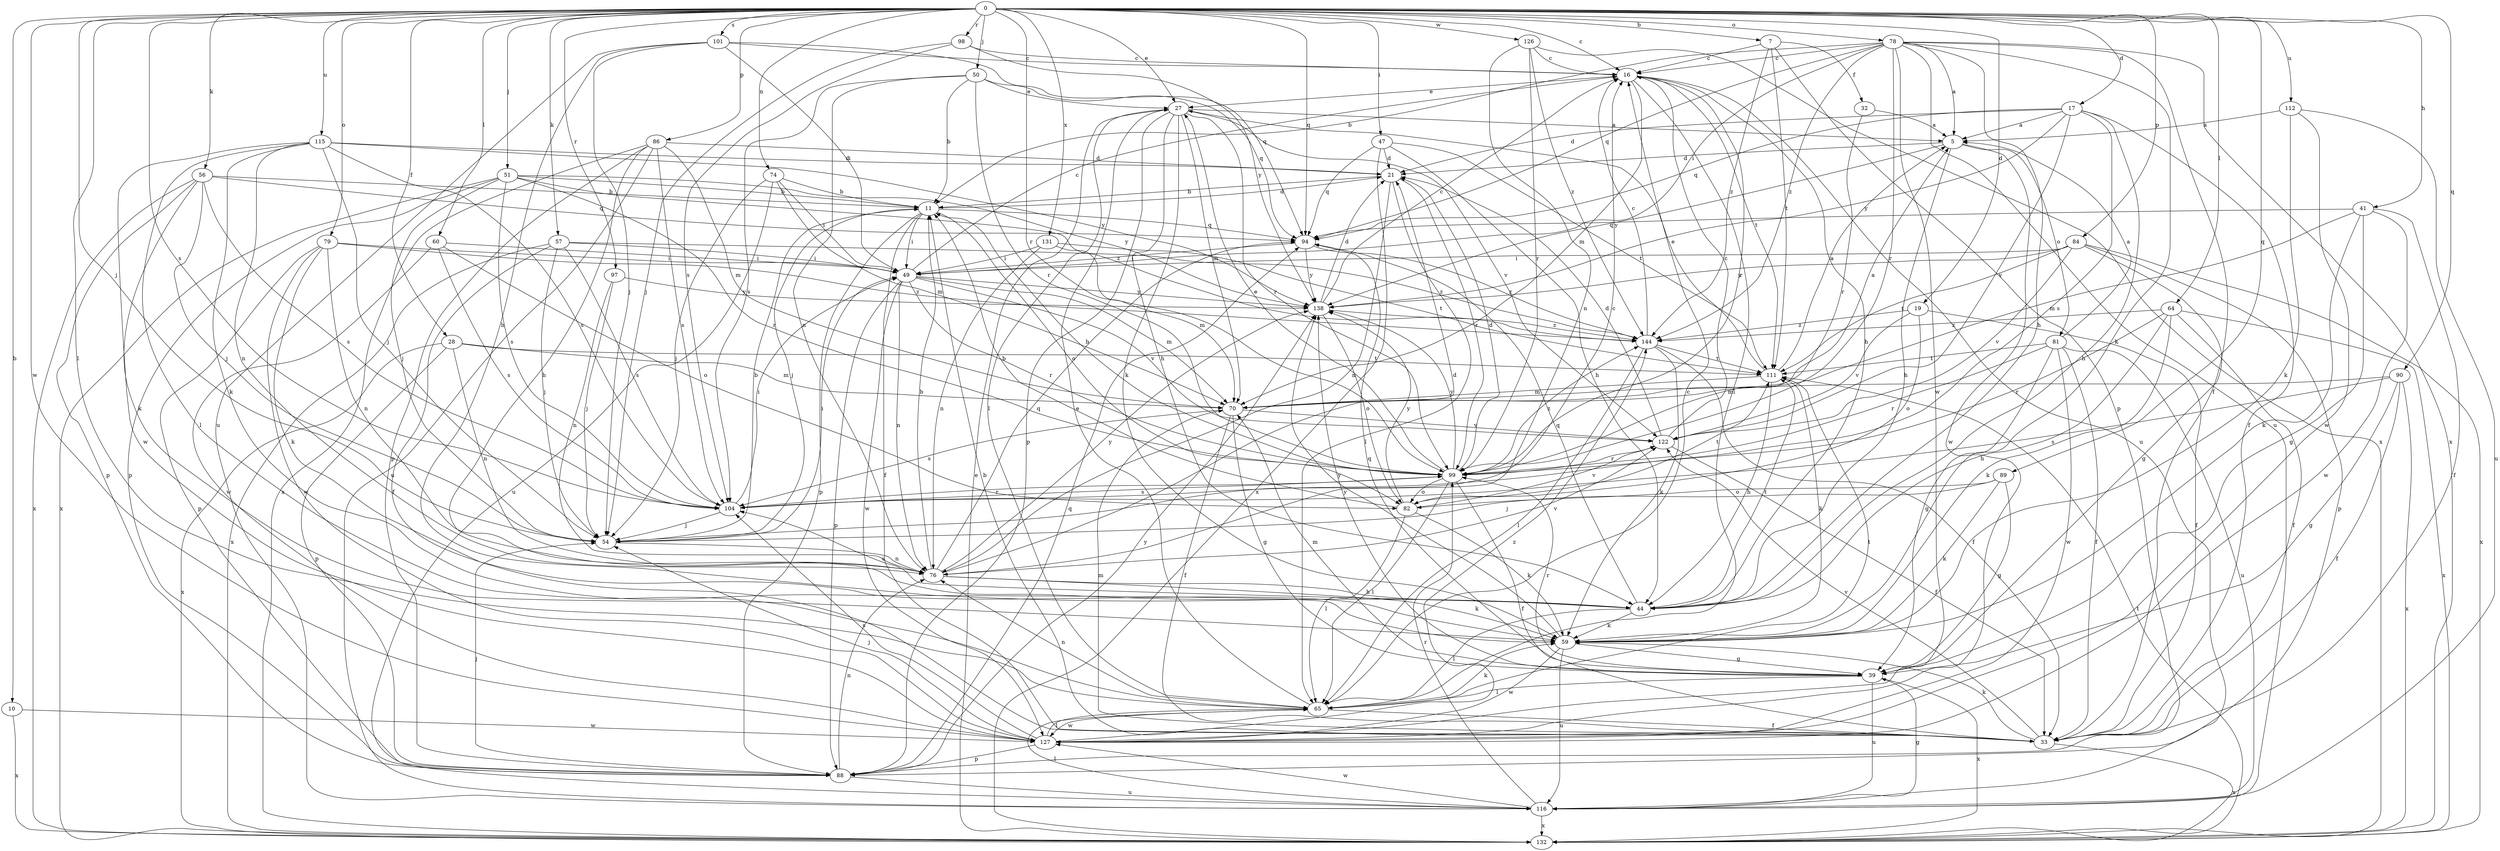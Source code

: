 strict digraph  {
0;
5;
7;
10;
11;
16;
17;
19;
21;
27;
28;
32;
33;
39;
41;
44;
47;
49;
50;
51;
54;
56;
57;
59;
60;
64;
65;
70;
74;
76;
78;
79;
81;
82;
84;
86;
88;
89;
90;
94;
97;
98;
99;
101;
104;
111;
112;
115;
116;
122;
126;
127;
131;
132;
138;
144;
0 -> 7  [label=b];
0 -> 10  [label=b];
0 -> 16  [label=c];
0 -> 17  [label=d];
0 -> 19  [label=d];
0 -> 27  [label=e];
0 -> 28  [label=f];
0 -> 41  [label=h];
0 -> 47  [label=i];
0 -> 50  [label=j];
0 -> 51  [label=j];
0 -> 54  [label=j];
0 -> 56  [label=k];
0 -> 57  [label=k];
0 -> 60  [label=l];
0 -> 64  [label=l];
0 -> 65  [label=l];
0 -> 74  [label=n];
0 -> 78  [label=o];
0 -> 79  [label=o];
0 -> 84  [label=p];
0 -> 86  [label=p];
0 -> 89  [label=q];
0 -> 90  [label=q];
0 -> 94  [label=q];
0 -> 97  [label=r];
0 -> 98  [label=r];
0 -> 99  [label=r];
0 -> 101  [label=s];
0 -> 104  [label=s];
0 -> 112  [label=u];
0 -> 115  [label=u];
0 -> 126  [label=w];
0 -> 127  [label=w];
0 -> 131  [label=x];
5 -> 21  [label=d];
5 -> 44  [label=h];
5 -> 81  [label=o];
5 -> 127  [label=w];
5 -> 138  [label=y];
7 -> 16  [label=c];
7 -> 32  [label=f];
7 -> 88  [label=p];
7 -> 111  [label=t];
7 -> 144  [label=z];
10 -> 127  [label=w];
10 -> 132  [label=x];
11 -> 21  [label=d];
11 -> 33  [label=f];
11 -> 49  [label=i];
11 -> 54  [label=j];
11 -> 82  [label=o];
11 -> 88  [label=p];
11 -> 94  [label=q];
16 -> 27  [label=e];
16 -> 44  [label=h];
16 -> 65  [label=l];
16 -> 70  [label=m];
16 -> 99  [label=r];
16 -> 111  [label=t];
16 -> 116  [label=u];
17 -> 5  [label=a];
17 -> 21  [label=d];
17 -> 33  [label=f];
17 -> 44  [label=h];
17 -> 94  [label=q];
17 -> 104  [label=s];
17 -> 122  [label=v];
17 -> 138  [label=y];
19 -> 33  [label=f];
19 -> 82  [label=o];
19 -> 122  [label=v];
19 -> 144  [label=z];
21 -> 11  [label=b];
21 -> 65  [label=l];
21 -> 76  [label=n];
21 -> 99  [label=r];
27 -> 5  [label=a];
27 -> 44  [label=h];
27 -> 59  [label=k];
27 -> 65  [label=l];
27 -> 70  [label=m];
27 -> 88  [label=p];
27 -> 99  [label=r];
27 -> 122  [label=v];
28 -> 70  [label=m];
28 -> 76  [label=n];
28 -> 88  [label=p];
28 -> 111  [label=t];
28 -> 132  [label=x];
32 -> 5  [label=a];
32 -> 99  [label=r];
33 -> 11  [label=b];
33 -> 59  [label=k];
33 -> 70  [label=m];
33 -> 122  [label=v];
33 -> 132  [label=x];
39 -> 65  [label=l];
39 -> 70  [label=m];
39 -> 94  [label=q];
39 -> 99  [label=r];
39 -> 116  [label=u];
39 -> 132  [label=x];
39 -> 138  [label=y];
41 -> 33  [label=f];
41 -> 39  [label=g];
41 -> 59  [label=k];
41 -> 70  [label=m];
41 -> 94  [label=q];
41 -> 127  [label=w];
44 -> 59  [label=k];
44 -> 65  [label=l];
44 -> 94  [label=q];
44 -> 104  [label=s];
44 -> 111  [label=t];
47 -> 21  [label=d];
47 -> 44  [label=h];
47 -> 94  [label=q];
47 -> 111  [label=t];
47 -> 132  [label=x];
49 -> 16  [label=c];
49 -> 70  [label=m];
49 -> 76  [label=n];
49 -> 88  [label=p];
49 -> 99  [label=r];
49 -> 122  [label=v];
49 -> 127  [label=w];
49 -> 138  [label=y];
50 -> 11  [label=b];
50 -> 27  [label=e];
50 -> 76  [label=n];
50 -> 94  [label=q];
50 -> 99  [label=r];
50 -> 104  [label=s];
51 -> 11  [label=b];
51 -> 54  [label=j];
51 -> 88  [label=p];
51 -> 99  [label=r];
51 -> 104  [label=s];
51 -> 132  [label=x];
51 -> 138  [label=y];
51 -> 144  [label=z];
54 -> 11  [label=b];
54 -> 16  [label=c];
54 -> 49  [label=i];
54 -> 76  [label=n];
56 -> 11  [label=b];
56 -> 54  [label=j];
56 -> 59  [label=k];
56 -> 88  [label=p];
56 -> 94  [label=q];
56 -> 104  [label=s];
56 -> 132  [label=x];
57 -> 33  [label=f];
57 -> 49  [label=i];
57 -> 54  [label=j];
57 -> 104  [label=s];
57 -> 132  [label=x];
57 -> 144  [label=z];
59 -> 39  [label=g];
59 -> 116  [label=u];
59 -> 127  [label=w];
59 -> 138  [label=y];
60 -> 49  [label=i];
60 -> 82  [label=o];
60 -> 104  [label=s];
60 -> 127  [label=w];
64 -> 33  [label=f];
64 -> 44  [label=h];
64 -> 59  [label=k];
64 -> 99  [label=r];
64 -> 132  [label=x];
64 -> 144  [label=z];
65 -> 16  [label=c];
65 -> 27  [label=e];
65 -> 33  [label=f];
65 -> 59  [label=k];
65 -> 76  [label=n];
65 -> 111  [label=t];
65 -> 127  [label=w];
70 -> 5  [label=a];
70 -> 33  [label=f];
70 -> 39  [label=g];
70 -> 104  [label=s];
70 -> 122  [label=v];
74 -> 11  [label=b];
74 -> 49  [label=i];
74 -> 54  [label=j];
74 -> 70  [label=m];
74 -> 116  [label=u];
76 -> 11  [label=b];
76 -> 21  [label=d];
76 -> 44  [label=h];
76 -> 59  [label=k];
76 -> 94  [label=q];
76 -> 122  [label=v];
76 -> 138  [label=y];
78 -> 5  [label=a];
78 -> 11  [label=b];
78 -> 16  [label=c];
78 -> 33  [label=f];
78 -> 44  [label=h];
78 -> 49  [label=i];
78 -> 59  [label=k];
78 -> 94  [label=q];
78 -> 99  [label=r];
78 -> 116  [label=u];
78 -> 127  [label=w];
78 -> 132  [label=x];
78 -> 144  [label=z];
79 -> 49  [label=i];
79 -> 59  [label=k];
79 -> 76  [label=n];
79 -> 88  [label=p];
79 -> 127  [label=w];
79 -> 144  [label=z];
81 -> 5  [label=a];
81 -> 33  [label=f];
81 -> 39  [label=g];
81 -> 99  [label=r];
81 -> 111  [label=t];
81 -> 116  [label=u];
81 -> 127  [label=w];
82 -> 11  [label=b];
82 -> 59  [label=k];
82 -> 65  [label=l];
82 -> 111  [label=t];
82 -> 122  [label=v];
82 -> 138  [label=y];
84 -> 39  [label=g];
84 -> 49  [label=i];
84 -> 88  [label=p];
84 -> 111  [label=t];
84 -> 122  [label=v];
84 -> 132  [label=x];
84 -> 138  [label=y];
86 -> 21  [label=d];
86 -> 44  [label=h];
86 -> 70  [label=m];
86 -> 88  [label=p];
86 -> 104  [label=s];
86 -> 116  [label=u];
86 -> 132  [label=x];
88 -> 54  [label=j];
88 -> 76  [label=n];
88 -> 94  [label=q];
88 -> 116  [label=u];
88 -> 138  [label=y];
89 -> 39  [label=g];
89 -> 54  [label=j];
89 -> 59  [label=k];
89 -> 82  [label=o];
90 -> 33  [label=f];
90 -> 39  [label=g];
90 -> 70  [label=m];
90 -> 104  [label=s];
90 -> 132  [label=x];
94 -> 49  [label=i];
94 -> 138  [label=y];
94 -> 144  [label=z];
97 -> 54  [label=j];
97 -> 76  [label=n];
97 -> 138  [label=y];
98 -> 16  [label=c];
98 -> 54  [label=j];
98 -> 104  [label=s];
98 -> 138  [label=y];
99 -> 11  [label=b];
99 -> 21  [label=d];
99 -> 27  [label=e];
99 -> 33  [label=f];
99 -> 65  [label=l];
99 -> 82  [label=o];
99 -> 104  [label=s];
99 -> 138  [label=y];
99 -> 144  [label=z];
101 -> 16  [label=c];
101 -> 44  [label=h];
101 -> 49  [label=i];
101 -> 54  [label=j];
101 -> 94  [label=q];
101 -> 116  [label=u];
104 -> 49  [label=i];
104 -> 54  [label=j];
104 -> 99  [label=r];
111 -> 5  [label=a];
111 -> 27  [label=e];
111 -> 44  [label=h];
111 -> 59  [label=k];
111 -> 70  [label=m];
112 -> 5  [label=a];
112 -> 59  [label=k];
112 -> 116  [label=u];
112 -> 127  [label=w];
115 -> 21  [label=d];
115 -> 54  [label=j];
115 -> 59  [label=k];
115 -> 65  [label=l];
115 -> 76  [label=n];
115 -> 104  [label=s];
115 -> 127  [label=w];
115 -> 138  [label=y];
116 -> 39  [label=g];
116 -> 65  [label=l];
116 -> 99  [label=r];
116 -> 127  [label=w];
116 -> 132  [label=x];
122 -> 16  [label=c];
122 -> 21  [label=d];
122 -> 33  [label=f];
122 -> 99  [label=r];
126 -> 16  [label=c];
126 -> 76  [label=n];
126 -> 99  [label=r];
126 -> 132  [label=x];
126 -> 144  [label=z];
127 -> 54  [label=j];
127 -> 65  [label=l];
127 -> 88  [label=p];
127 -> 104  [label=s];
127 -> 144  [label=z];
131 -> 49  [label=i];
131 -> 70  [label=m];
131 -> 76  [label=n];
131 -> 111  [label=t];
132 -> 27  [label=e];
132 -> 111  [label=t];
138 -> 16  [label=c];
138 -> 21  [label=d];
138 -> 82  [label=o];
138 -> 144  [label=z];
144 -> 16  [label=c];
144 -> 33  [label=f];
144 -> 59  [label=k];
144 -> 65  [label=l];
144 -> 111  [label=t];
}
